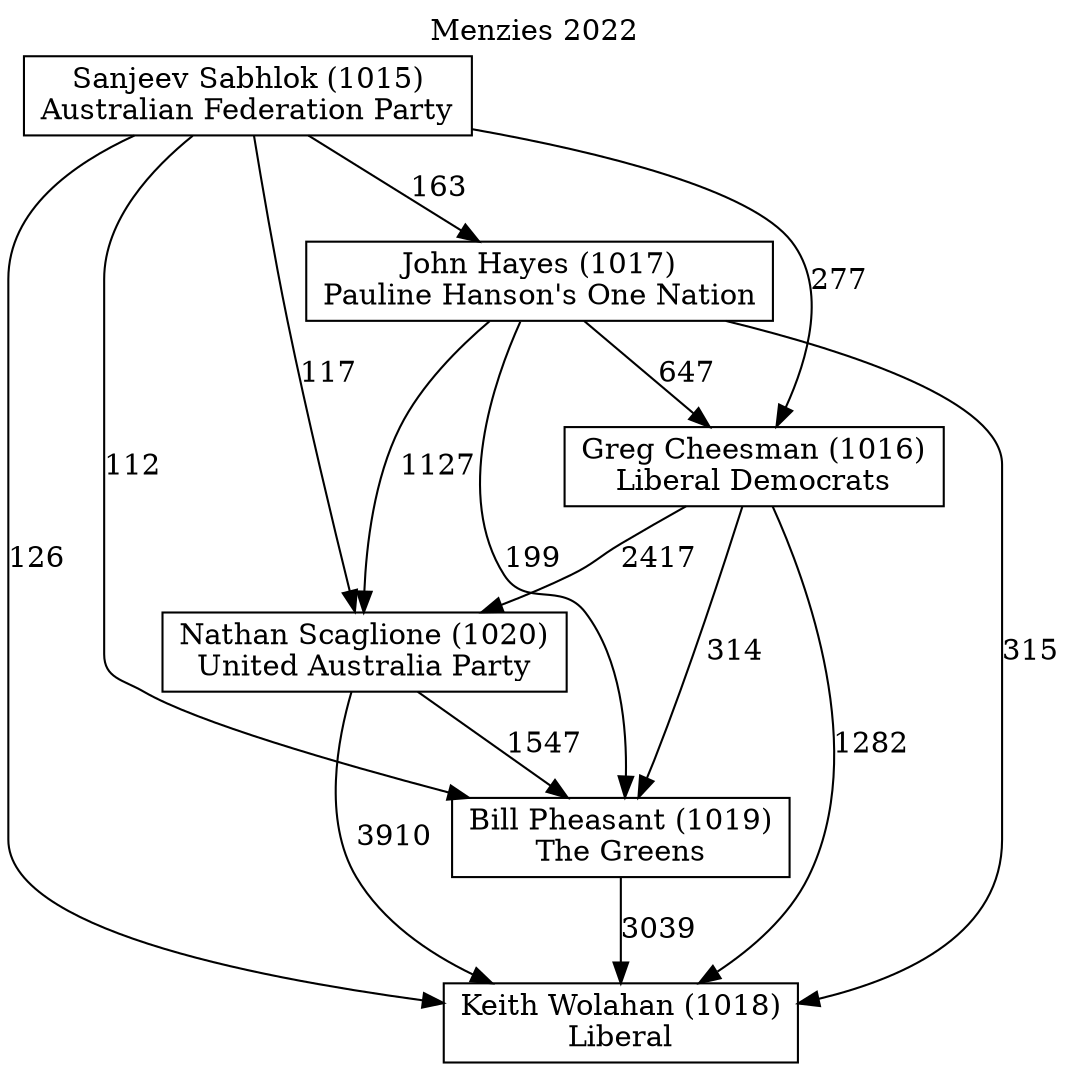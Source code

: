 // House preference flow
digraph "Keith Wolahan (1018)_Menzies_2022" {
	graph [label="Menzies 2022" labelloc=t mclimit=2]
	node [shape=box]
	"Keith Wolahan (1018)" [label="Keith Wolahan (1018)
Liberal"]
	"Bill Pheasant (1019)" [label="Bill Pheasant (1019)
The Greens"]
	"Nathan Scaglione (1020)" [label="Nathan Scaglione (1020)
United Australia Party"]
	"Greg Cheesman (1016)" [label="Greg Cheesman (1016)
Liberal Democrats"]
	"John Hayes (1017)" [label="John Hayes (1017)
Pauline Hanson's One Nation"]
	"Sanjeev Sabhlok (1015)" [label="Sanjeev Sabhlok (1015)
Australian Federation Party"]
	"Bill Pheasant (1019)" -> "Keith Wolahan (1018)" [label=3039]
	"Nathan Scaglione (1020)" -> "Bill Pheasant (1019)" [label=1547]
	"Greg Cheesman (1016)" -> "Nathan Scaglione (1020)" [label=2417]
	"John Hayes (1017)" -> "Greg Cheesman (1016)" [label=647]
	"Sanjeev Sabhlok (1015)" -> "John Hayes (1017)" [label=163]
	"Nathan Scaglione (1020)" -> "Keith Wolahan (1018)" [label=3910]
	"Greg Cheesman (1016)" -> "Keith Wolahan (1018)" [label=1282]
	"John Hayes (1017)" -> "Keith Wolahan (1018)" [label=315]
	"Sanjeev Sabhlok (1015)" -> "Keith Wolahan (1018)" [label=126]
	"Sanjeev Sabhlok (1015)" -> "Greg Cheesman (1016)" [label=277]
	"John Hayes (1017)" -> "Nathan Scaglione (1020)" [label=1127]
	"Sanjeev Sabhlok (1015)" -> "Nathan Scaglione (1020)" [label=117]
	"Greg Cheesman (1016)" -> "Bill Pheasant (1019)" [label=314]
	"John Hayes (1017)" -> "Bill Pheasant (1019)" [label=199]
	"Sanjeev Sabhlok (1015)" -> "Bill Pheasant (1019)" [label=112]
}
